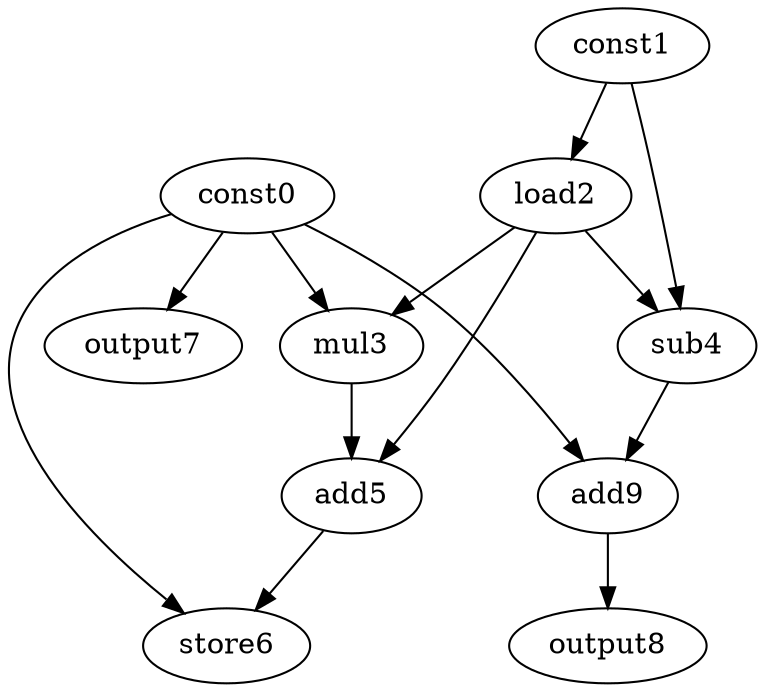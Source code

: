 digraph G { 
const0[opcode=const]; 
const1[opcode=const]; 
load2[opcode=load]; 
mul3[opcode=mul]; 
sub4[opcode=sub]; 
add5[opcode=add]; 
store6[opcode=store]; 
output7[opcode=output]; 
output8[opcode=output]; 
add9[opcode=add]; 
const1->load2[operand=0];
const0->output7[operand=0];
const0->mul3[operand=0];
load2->mul3[operand=1];
const1->sub4[operand=0];
load2->sub4[operand=1];
load2->add5[operand=0];
mul3->add5[operand=1];
const0->add9[operand=0];
sub4->add9[operand=1];
const0->store6[operand=0];
add5->store6[operand=1];
add9->output8[operand=0];
}
